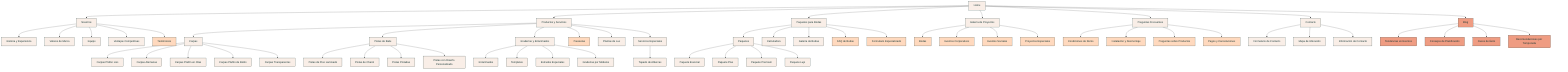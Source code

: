 graph TD
    Home[Home] --> About[Nosotros]
    Home --> Products[Productos y Servicios]
    Home --> Weddings[Paquetes para Bodas]
    Home --> Gallery[Galería de Proyectos]
    Home --> FAQ[Preguntas Frecuentes]
    Home --> Contact[Contacto]
    Home --> Blog[Blog] 
    
    About --> AboutHistory[Historia y Experiencia]
    About --> AboutValues[Valores de Marca]
    About --> AboutTeam[Equipo]
    About --> AboutAdvantages[Ventajas Competitivas]
    About --> AboutTestimonials[Testimonios]
    
    Products --> Carpas[Carpas]
    Products --> Pistas[Pistas de Baile]
    Products --> Graderias[Graderías y Entarimados]
    Products --> Pasarelas[Pasarelas]
    Products --> Plantas[Plantas de Luz]
    Products --> Especiales[Servicios Especiales]
    
    Carpas --> CarpasLiso[Carpas Plafón Liso]
    Carpas --> CarpasAleman[Carpas Alemanas]
    Carpas --> CarpasOlas[Carpas Plafón en Olas]
    Carpas --> CarpasBoton[Carpas Plafón de Botón]
    Carpas --> CarpasTransparente[Carpas Transparentes]
    
    Pistas --> PistasLaminado[Pistas de Piso Laminado]
    Pistas --> PistasCharol[Pistas de Charol]
    Pistas --> PistasPintada[Pistas Pintadas]
    Pistas --> PistasCustom[Pistas con Diseño Personalizado]
    
    Graderias --> Entarimados[Entarimados]
    Graderias --> Templetes[Templetes]
    Graderias --> EstradosEspeciales[Estrados Especiales]
    Graderias --> GraderiasModulos[Graderías por Módulos]
    
    Especiales --> TapadoAlbercas[Tapado de Albercas]
    
    Weddings --> WeddingsPackages[Paquetes]
    Weddings --> WeddingsCalculator[Calculadora]
    Weddings --> WeddingsGallery[Galería de Bodas]
    Weddings --> WeddingsFAQ[FAQ de Bodas]
    Weddings --> WeddingsContact[Formulario Especializado]
    
    WeddingsPackages --> Package1[Paquete Esencial]
    WeddingsPackages --> Package2[Paquete Plus]
    WeddingsPackages --> Package3[Paquete Premium]
    WeddingsPackages --> Package4[Paquete Lujo]
    
    Gallery --> GalleryWeddings[Bodas]
    Gallery --> GalleryCorporate[Eventos Corporativos]
    Gallery --> GallerySocial[Eventos Sociales]
    Gallery --> GallerySpecial[Proyectos Especiales]
    
    FAQ --> FAQOrdering[Condiciones de Renta]
    FAQ --> FAQInstallation[Instalación y Desmontaje]
    FAQ --> FAQProducts[Preguntas sobre Productos]
    FAQ --> FAQPayment[Pagos y Cancelaciones]
    
    Contact --> ContactForm[Formulario de Contacto]
    Contact --> ContactMap[Mapa de Ubicación]
    Contact --> ContactInfo[Información de Contacto]
    
    Blog --> BlogTrends[Tendencias en Eventos]
    Blog --> BlogTips[Consejos de Planificación]
    Blog --> BlogCases[Casos de Éxito]
    Blog --> BlogSeasons[Recomendaciones por Temporada]
    
    %% Phase markers
    classDef phase1 fill:#F9EEE7,stroke:#123332,color:#123332;
    classDef phase2 fill:#FFD9BE,stroke:#123332,color:#123332;
    classDef phase3 fill:#EF9C82,stroke:#123332,color:#123332;
    
    class Home,About,Products,Weddings,Gallery,FAQ,Contact,AboutHistory,AboutValues,AboutTeam,AboutAdvantages,Carpas,Pistas,Graderias,Plantas,Especiales,WeddingsPackages,WeddingsCalculator,WeddingsGallery,ContactForm,ContactMap,ContactInfo,CarpasLiso,CarpasAleman,CarpasOlas,CarpasBoton,CarpasTransparente,PistasLaminado,PistasCharol,PistasPintada,PistasCustom,Entarimados,Templetes,EstradosEspeciales,GraderiasModulos,TapadoAlbercas,Package1,Package2,Package3,Package4 phase1;
    
    class AboutTestimonials,WeddingsFAQ,WeddingsContact,FAQOrdering,FAQInstallation,FAQProducts,FAQPayment,GalleryWeddings,GalleryCorporate,GallerySocial,GallerySpecial,Pasarelas phase2;
    
    class Blog,BlogTrends,BlogTips,BlogCases,BlogSeasons phase3;